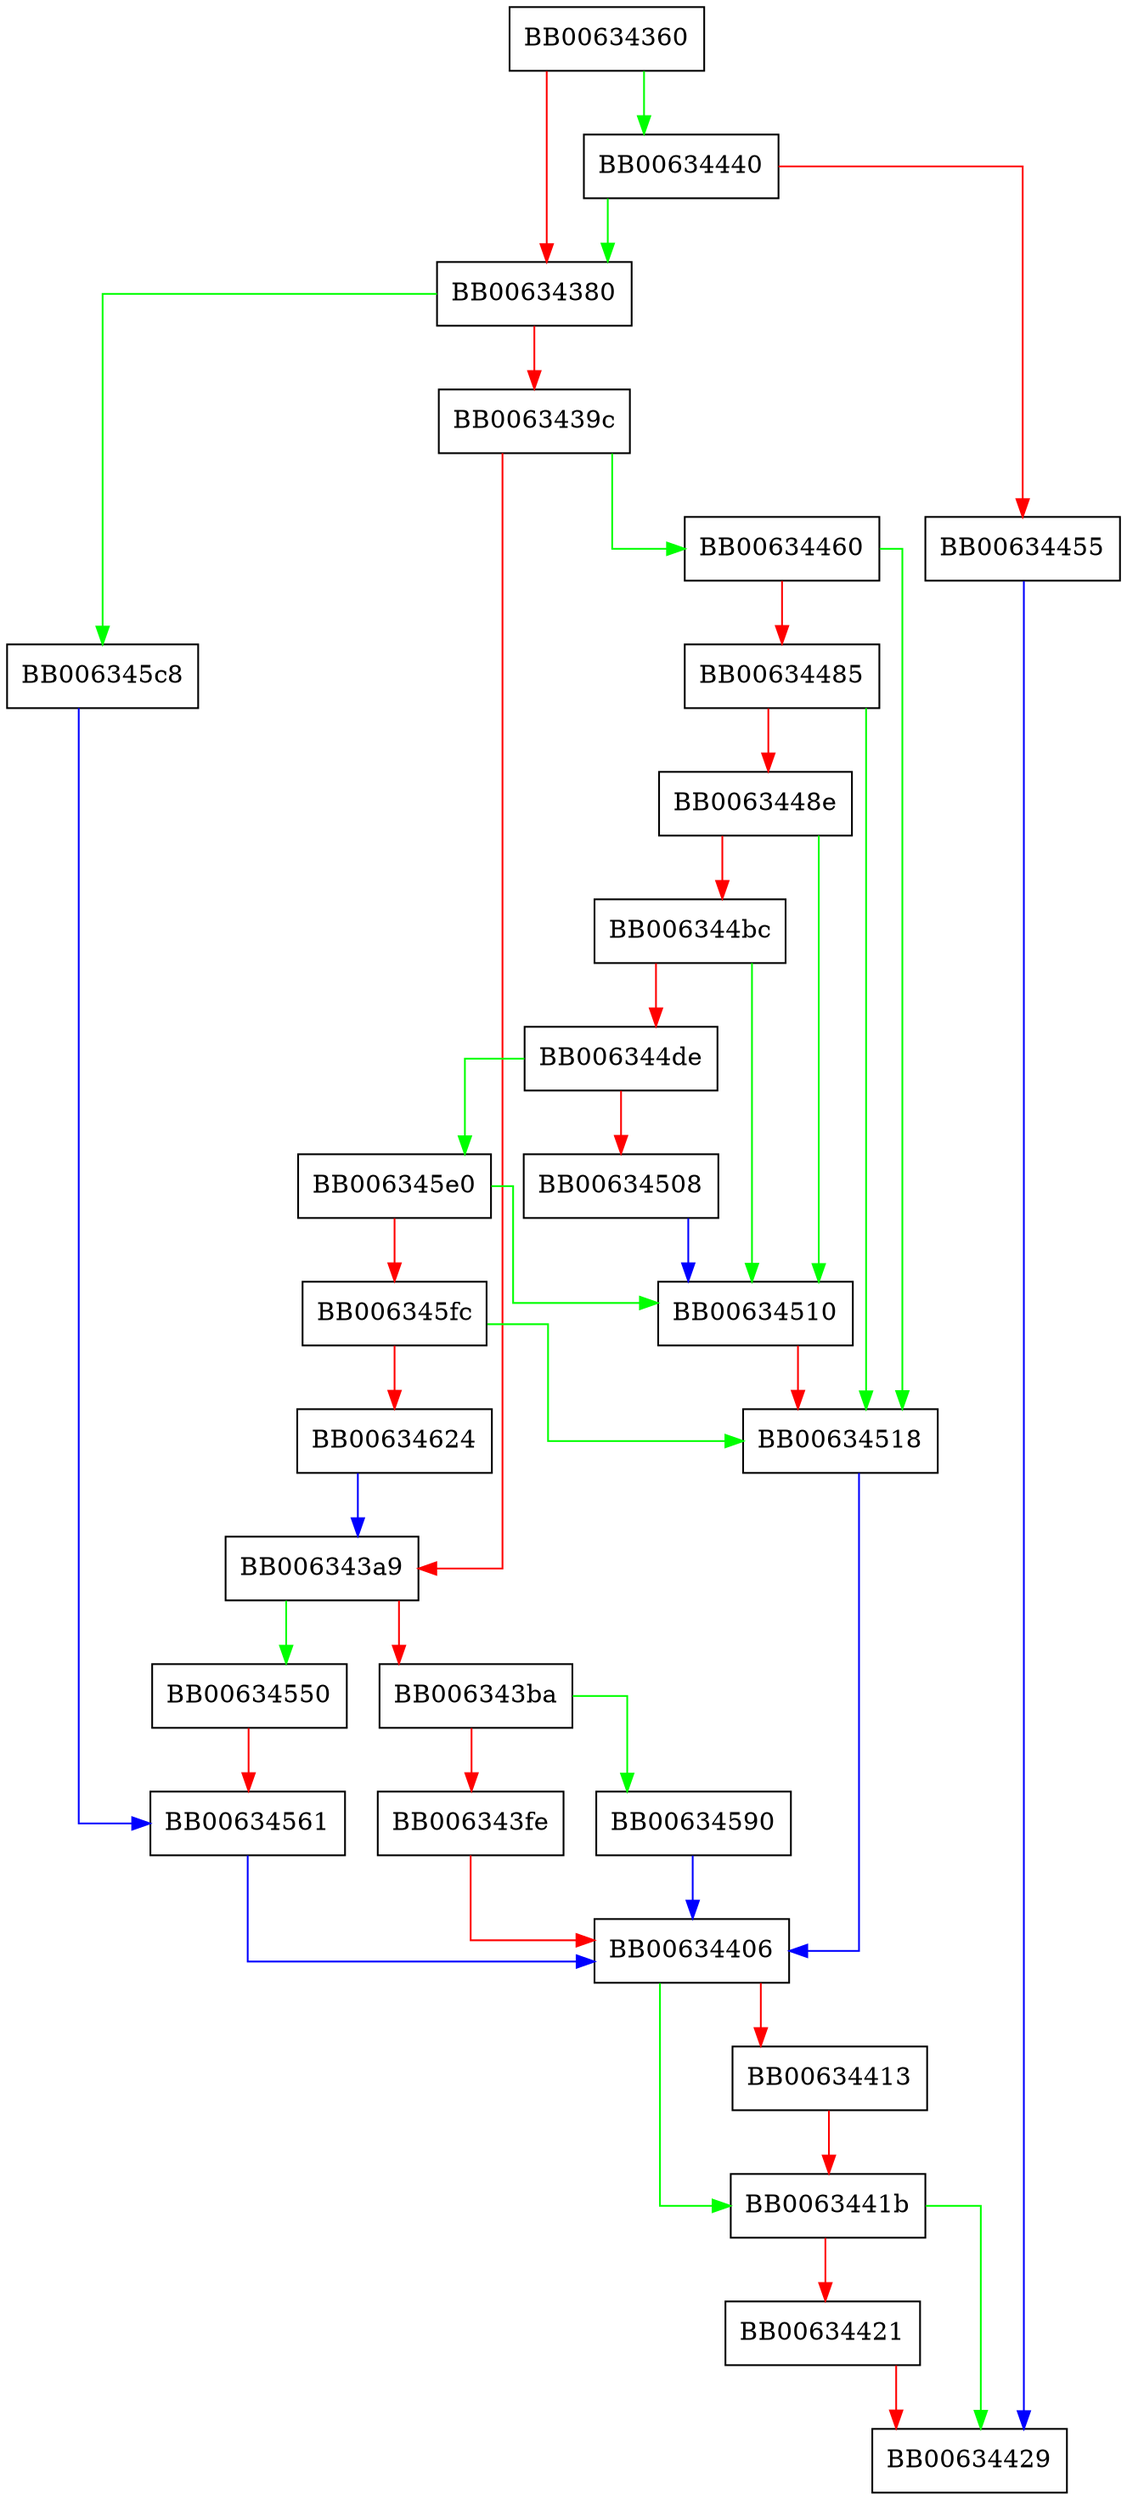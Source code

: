 digraph RSA_setup_blinding {
  node [shape="box"];
  graph [splines=ortho];
  BB00634360 -> BB00634440 [color="green"];
  BB00634360 -> BB00634380 [color="red"];
  BB00634380 -> BB006345c8 [color="green"];
  BB00634380 -> BB0063439c [color="red"];
  BB0063439c -> BB00634460 [color="green"];
  BB0063439c -> BB006343a9 [color="red"];
  BB006343a9 -> BB00634550 [color="green"];
  BB006343a9 -> BB006343ba [color="red"];
  BB006343ba -> BB00634590 [color="green"];
  BB006343ba -> BB006343fe [color="red"];
  BB006343fe -> BB00634406 [color="red"];
  BB00634406 -> BB0063441b [color="green"];
  BB00634406 -> BB00634413 [color="red"];
  BB00634413 -> BB0063441b [color="red"];
  BB0063441b -> BB00634429 [color="green"];
  BB0063441b -> BB00634421 [color="red"];
  BB00634421 -> BB00634429 [color="red"];
  BB00634440 -> BB00634380 [color="green"];
  BB00634440 -> BB00634455 [color="red"];
  BB00634455 -> BB00634429 [color="blue"];
  BB00634460 -> BB00634518 [color="green"];
  BB00634460 -> BB00634485 [color="red"];
  BB00634485 -> BB00634518 [color="green"];
  BB00634485 -> BB0063448e [color="red"];
  BB0063448e -> BB00634510 [color="green"];
  BB0063448e -> BB006344bc [color="red"];
  BB006344bc -> BB00634510 [color="green"];
  BB006344bc -> BB006344de [color="red"];
  BB006344de -> BB006345e0 [color="green"];
  BB006344de -> BB00634508 [color="red"];
  BB00634508 -> BB00634510 [color="blue"];
  BB00634510 -> BB00634518 [color="red"];
  BB00634518 -> BB00634406 [color="blue"];
  BB00634550 -> BB00634561 [color="red"];
  BB00634561 -> BB00634406 [color="blue"];
  BB00634590 -> BB00634406 [color="blue"];
  BB006345c8 -> BB00634561 [color="blue"];
  BB006345e0 -> BB00634510 [color="green"];
  BB006345e0 -> BB006345fc [color="red"];
  BB006345fc -> BB00634518 [color="green"];
  BB006345fc -> BB00634624 [color="red"];
  BB00634624 -> BB006343a9 [color="blue"];
}